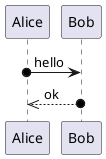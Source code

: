 {
  "sha1": "l8282lj2s52chg51u86h2aa7c0zhugj",
  "insertion": {
    "when": "2024-06-03T18:59:33.842Z",
    "user": "plantuml@gmail.com"
  }
}
@startuml
'skinparam dpi 1000
Alice o-> Bob : hello
Alice <<--o Bob : ok
@enduml
